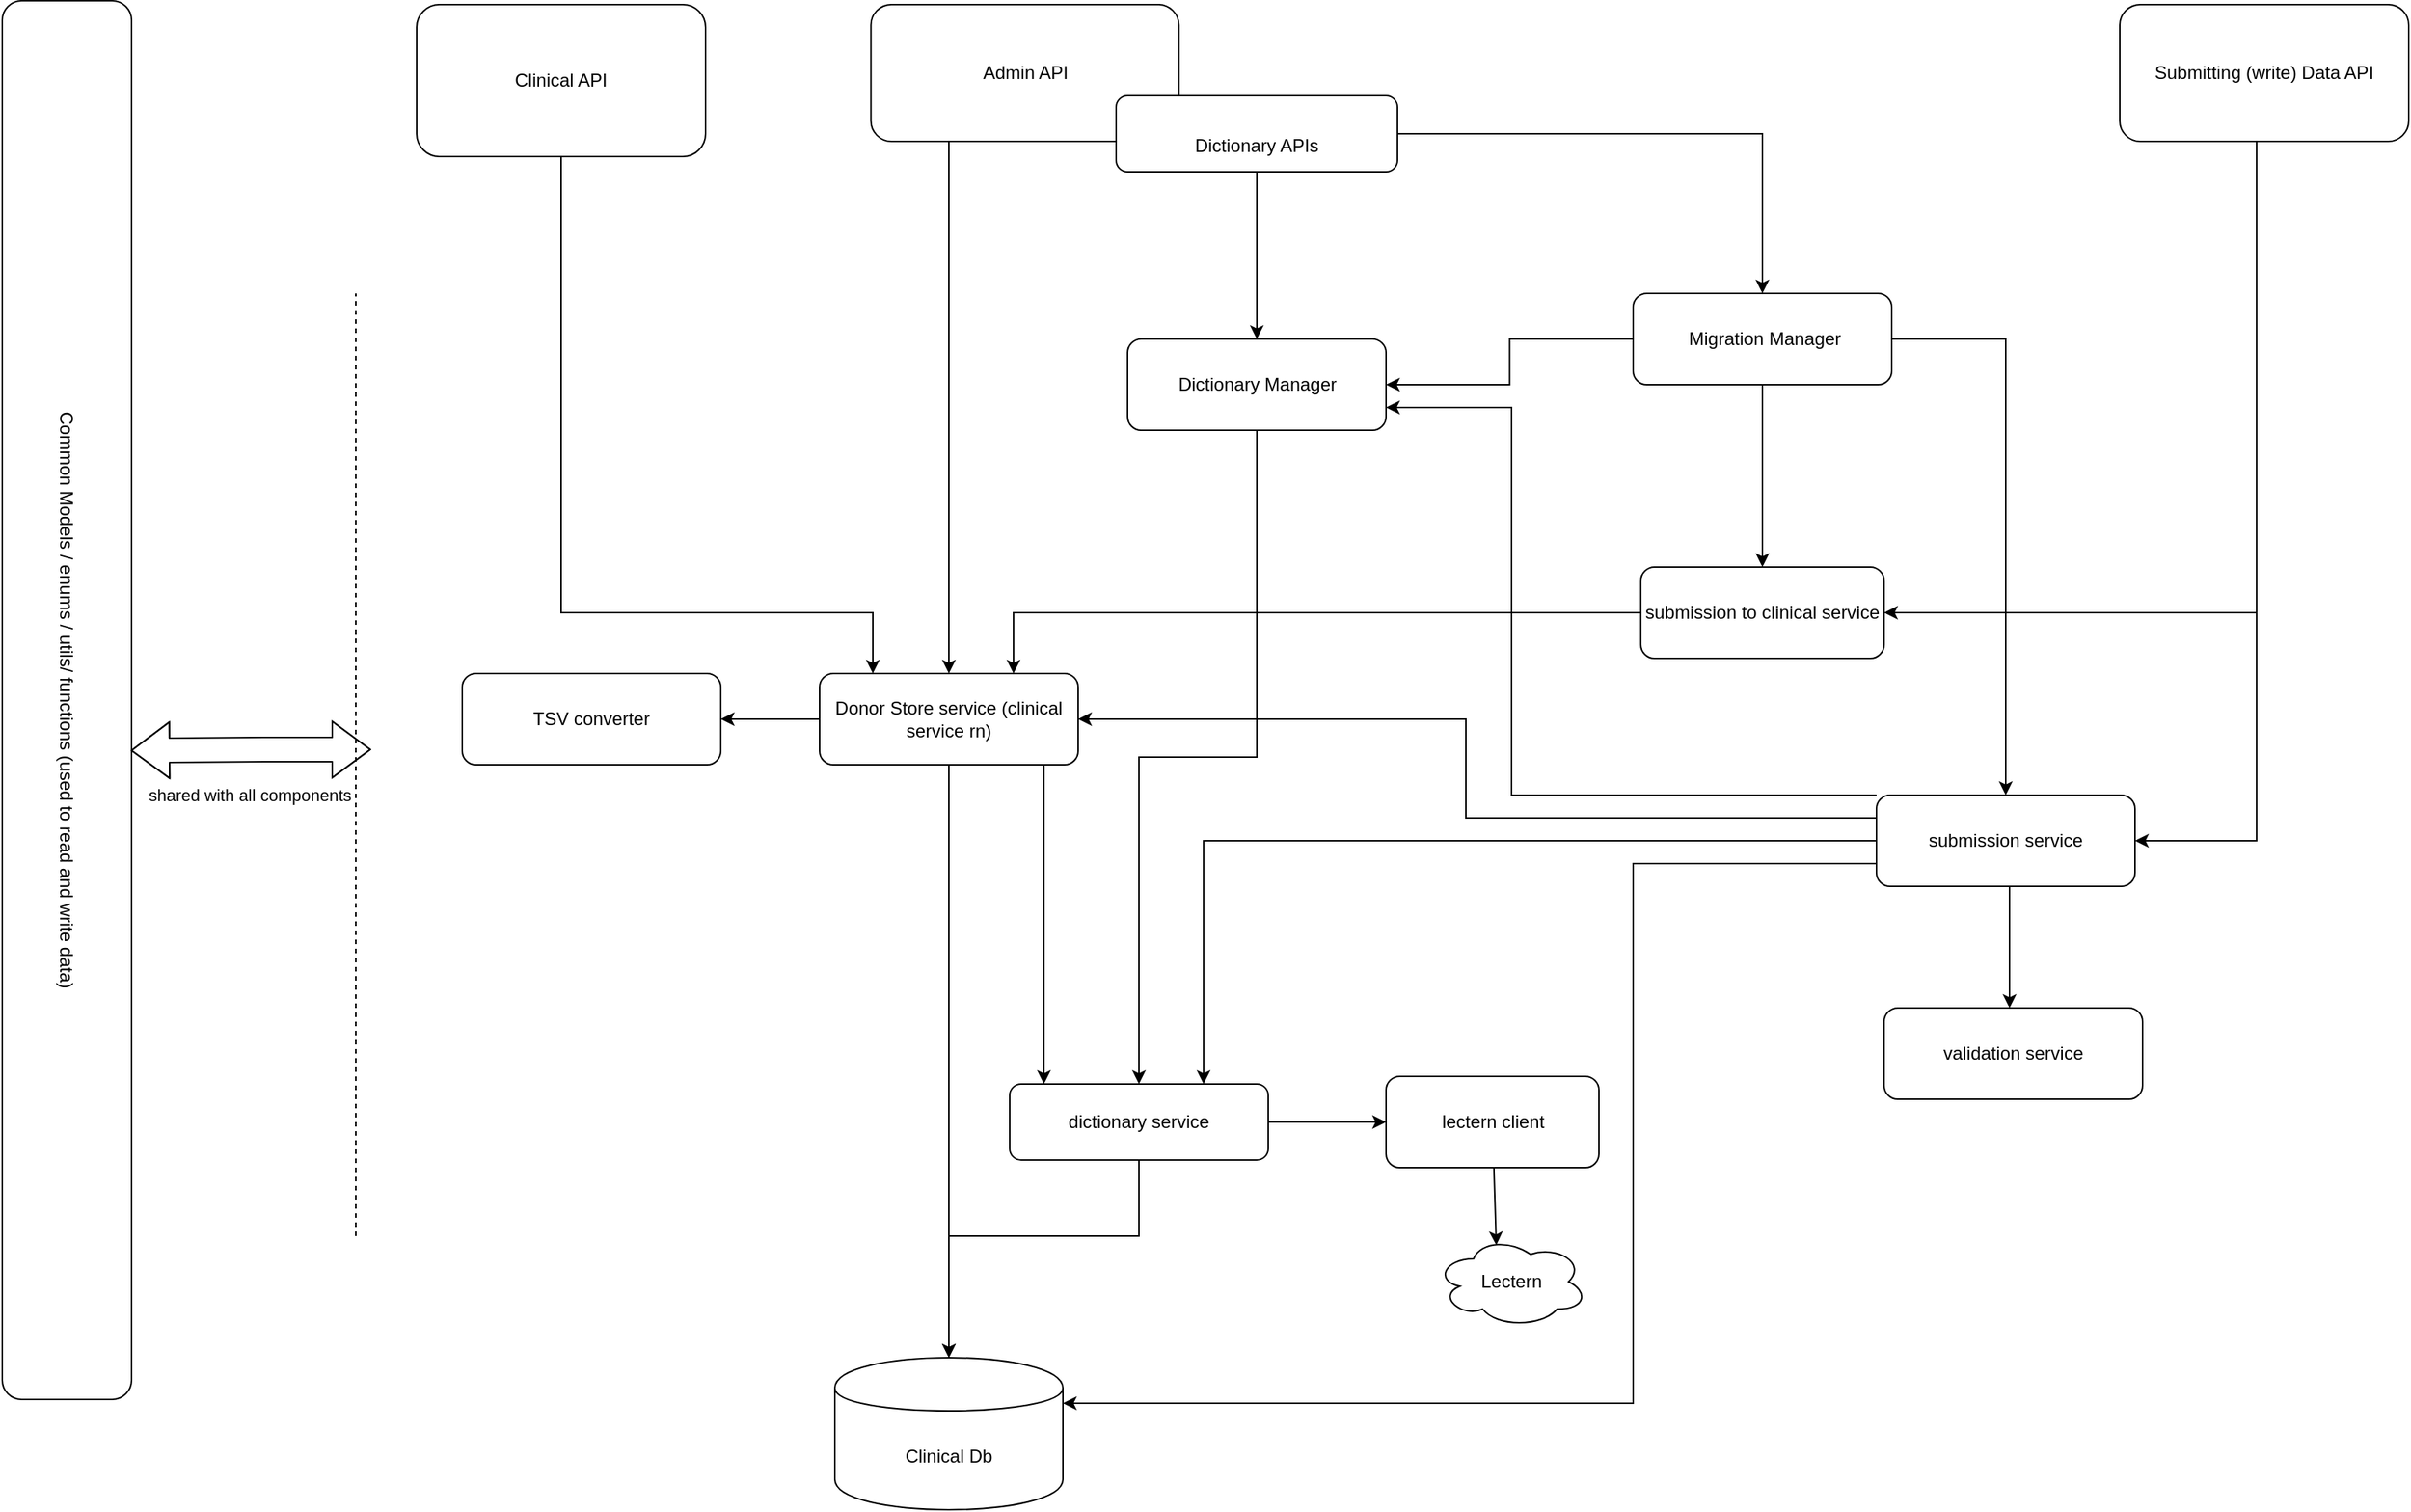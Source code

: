 <mxfile version="13.0.8" type="device"><diagram id="lvKzdkNkURR85yhdQFqr" name="Page-1"><mxGraphModel dx="3113" dy="1116" grid="1" gridSize="10" guides="1" tooltips="1" connect="1" arrows="1" fold="1" page="1" pageScale="1" pageWidth="850" pageHeight="1100" math="0" shadow="0"><root><mxCell id="0"/><mxCell id="1" parent="0"/><mxCell id="K6sUQwjsSg_KUFGwFNTb-22" style="edgeStyle=orthogonalEdgeStyle;rounded=0;orthogonalLoop=1;jettySize=auto;html=1;" edge="1" parent="1" source="Q2Uq6kfvm73GaKGYJroq-33" target="Q2Uq6kfvm73GaKGYJroq-36"><mxGeometry relative="1" as="geometry"><mxPoint x="510" y="510" as="targetPoint"/><Array as="points"><mxPoint x="255" y="470"/><mxPoint x="460" y="470"/></Array></mxGeometry></mxCell><mxCell id="Q2Uq6kfvm73GaKGYJroq-33" value="Clinical API" style="rounded=1;whiteSpace=wrap;html=1;" parent="1" vertex="1"><mxGeometry x="160" y="70" width="190" height="100" as="geometry"/></mxCell><mxCell id="Q2Uq6kfvm73GaKGYJroq-39" style="edgeStyle=elbowEdgeStyle;rounded=0;orthogonalLoop=1;jettySize=auto;html=1;" parent="1" source="Q2Uq6kfvm73GaKGYJroq-34" target="Q2Uq6kfvm73GaKGYJroq-37" edge="1"><mxGeometry relative="1" as="geometry"><mxPoint x="1260" y="290" as="targetPoint"/><Array as="points"><mxPoint x="1370" y="255"/></Array></mxGeometry></mxCell><mxCell id="Q2Uq6kfvm73GaKGYJroq-40" style="edgeStyle=elbowEdgeStyle;rounded=0;orthogonalLoop=1;jettySize=auto;html=1;entryX=1;entryY=0.5;entryDx=0;entryDy=0;exitX=0;exitY=0.5;exitDx=0;exitDy=0;" parent="1" source="Q2Uq6kfvm73GaKGYJroq-34" target="Q2Uq6kfvm73GaKGYJroq-35" edge="1"><mxGeometry relative="1" as="geometry"><Array as="points"><mxPoint x="1370" y="360"/></Array></mxGeometry></mxCell><mxCell id="Q2Uq6kfvm73GaKGYJroq-34" value="Submitting (write) Data API" style="rounded=1;whiteSpace=wrap;html=1;" parent="1" vertex="1"><mxGeometry x="1280" y="70" width="190" height="90" as="geometry"/></mxCell><mxCell id="K6sUQwjsSg_KUFGwFNTb-24" style="edgeStyle=orthogonalEdgeStyle;rounded=0;orthogonalLoop=1;jettySize=auto;html=1;entryX=0.75;entryY=0;entryDx=0;entryDy=0;" edge="1" parent="1" source="Q2Uq6kfvm73GaKGYJroq-35" target="Q2Uq6kfvm73GaKGYJroq-36"><mxGeometry relative="1" as="geometry"/></mxCell><mxCell id="Q2Uq6kfvm73GaKGYJroq-35" value="submission to clinical service" style="rounded=1;whiteSpace=wrap;html=1;" parent="1" vertex="1"><mxGeometry x="965" y="440" width="160" height="60" as="geometry"/></mxCell><mxCell id="Q2Uq6kfvm73GaKGYJroq-99" style="edgeStyle=elbowEdgeStyle;rounded=0;orthogonalLoop=1;jettySize=auto;html=1;endArrow=classic;endFill=1;" parent="1" source="Q2Uq6kfvm73GaKGYJroq-36" target="Q2Uq6kfvm73GaKGYJroq-44" edge="1"><mxGeometry relative="1" as="geometry"/></mxCell><mxCell id="K6sUQwjsSg_KUFGwFNTb-1" style="edgeStyle=elbowEdgeStyle;rounded=0;orthogonalLoop=1;jettySize=auto;html=1;entryX=1;entryY=0.5;entryDx=0;entryDy=0;" edge="1" parent="1" source="Q2Uq6kfvm73GaKGYJroq-36" target="Q2Uq6kfvm73GaKGYJroq-74"><mxGeometry relative="1" as="geometry"/></mxCell><mxCell id="K6sUQwjsSg_KUFGwFNTb-19" style="edgeStyle=orthogonalEdgeStyle;rounded=0;orthogonalLoop=1;jettySize=auto;html=1;entryX=0.5;entryY=0;entryDx=0;entryDy=0;" edge="1" parent="1" source="Q2Uq6kfvm73GaKGYJroq-36" target="Q2Uq6kfvm73GaKGYJroq-49"><mxGeometry relative="1" as="geometry"><mxPoint x="515" y="960" as="targetPoint"/></mxGeometry></mxCell><mxCell id="Q2Uq6kfvm73GaKGYJroq-36" value="Donor Store service (clinical service rn)" style="rounded=1;whiteSpace=wrap;html=1;" parent="1" vertex="1"><mxGeometry x="425" y="510" width="170" height="60" as="geometry"/></mxCell><mxCell id="Q2Uq6kfvm73GaKGYJroq-41" style="edgeStyle=elbowEdgeStyle;rounded=0;orthogonalLoop=1;jettySize=auto;html=1;" parent="1" source="Q2Uq6kfvm73GaKGYJroq-37" target="Q2Uq6kfvm73GaKGYJroq-38" edge="1"><mxGeometry relative="1" as="geometry"/></mxCell><mxCell id="Q2Uq6kfvm73GaKGYJroq-52" style="edgeStyle=elbowEdgeStyle;rounded=0;orthogonalLoop=1;jettySize=auto;html=1;entryX=1;entryY=0.3;entryDx=0;entryDy=0;exitX=0;exitY=0.75;exitDx=0;exitDy=0;" parent="1" source="Q2Uq6kfvm73GaKGYJroq-37" target="Q2Uq6kfvm73GaKGYJroq-49" edge="1"><mxGeometry relative="1" as="geometry"><Array as="points"><mxPoint x="960" y="790"/></Array></mxGeometry></mxCell><mxCell id="Q2Uq6kfvm73GaKGYJroq-86" style="edgeStyle=elbowEdgeStyle;rounded=0;orthogonalLoop=1;jettySize=auto;html=1;entryX=1;entryY=0.5;entryDx=0;entryDy=0;endArrow=classic;endFill=1;exitX=0;exitY=0.25;exitDx=0;exitDy=0;" parent="1" source="Q2Uq6kfvm73GaKGYJroq-37" target="Q2Uq6kfvm73GaKGYJroq-36" edge="1"><mxGeometry relative="1" as="geometry"><Array as="points"><mxPoint x="850" y="590"/></Array></mxGeometry></mxCell><mxCell id="Q2Uq6kfvm73GaKGYJroq-94" style="edgeStyle=elbowEdgeStyle;rounded=0;orthogonalLoop=1;jettySize=auto;html=1;entryX=1;entryY=0.75;entryDx=0;entryDy=0;endArrow=classic;endFill=1;exitX=0;exitY=0;exitDx=0;exitDy=0;" parent="1" source="Q2Uq6kfvm73GaKGYJroq-37" target="Q2Uq6kfvm73GaKGYJroq-58" edge="1"><mxGeometry relative="1" as="geometry"><Array as="points"><mxPoint x="880" y="420"/><mxPoint x="900" y="410"/></Array></mxGeometry></mxCell><mxCell id="K6sUQwjsSg_KUFGwFNTb-16" style="edgeStyle=orthogonalEdgeStyle;rounded=0;orthogonalLoop=1;jettySize=auto;html=1;entryX=0.75;entryY=0;entryDx=0;entryDy=0;" edge="1" parent="1" source="Q2Uq6kfvm73GaKGYJroq-37" target="Q2Uq6kfvm73GaKGYJroq-44"><mxGeometry relative="1" as="geometry"/></mxCell><mxCell id="Q2Uq6kfvm73GaKGYJroq-37" value="submission service" style="rounded=1;whiteSpace=wrap;html=1;" parent="1" vertex="1"><mxGeometry x="1120" y="590" width="170" height="60" as="geometry"/></mxCell><mxCell id="Q2Uq6kfvm73GaKGYJroq-38" value="&lt;div&gt;validation service&lt;/div&gt;" style="rounded=1;whiteSpace=wrap;html=1;" parent="1" vertex="1"><mxGeometry x="1125" y="730" width="170" height="60" as="geometry"/></mxCell><mxCell id="K6sUQwjsSg_KUFGwFNTb-13" style="edgeStyle=orthogonalEdgeStyle;rounded=0;orthogonalLoop=1;jettySize=auto;html=1;entryX=0;entryY=0.5;entryDx=0;entryDy=0;" edge="1" parent="1" source="Q2Uq6kfvm73GaKGYJroq-44" target="K6sUQwjsSg_KUFGwFNTb-12"><mxGeometry relative="1" as="geometry"/></mxCell><mxCell id="K6sUQwjsSg_KUFGwFNTb-18" style="edgeStyle=orthogonalEdgeStyle;rounded=0;orthogonalLoop=1;jettySize=auto;html=1;entryX=0.5;entryY=0;entryDx=0;entryDy=0;" edge="1" parent="1" source="Q2Uq6kfvm73GaKGYJroq-44" target="Q2Uq6kfvm73GaKGYJroq-49"><mxGeometry relative="1" as="geometry"><Array as="points"><mxPoint x="635" y="880"/><mxPoint x="510" y="880"/></Array></mxGeometry></mxCell><mxCell id="Q2Uq6kfvm73GaKGYJroq-44" value="dictionary service" style="rounded=1;whiteSpace=wrap;html=1;" parent="1" vertex="1"><mxGeometry x="550" y="780" width="170" height="50" as="geometry"/></mxCell><mxCell id="Q2Uq6kfvm73GaKGYJroq-48" value="Lectern" style="ellipse;shape=cloud;whiteSpace=wrap;html=1;" parent="1" vertex="1"><mxGeometry x="830" y="880" width="100" height="60" as="geometry"/></mxCell><mxCell id="Q2Uq6kfvm73GaKGYJroq-49" value="Clinical Db" style="shape=cylinder;whiteSpace=wrap;html=1;boundedLbl=1;backgroundOutline=1;" parent="1" vertex="1"><mxGeometry x="435" y="960" width="150" height="100" as="geometry"/></mxCell><mxCell id="K6sUQwjsSg_KUFGwFNTb-20" style="edgeStyle=orthogonalEdgeStyle;rounded=0;orthogonalLoop=1;jettySize=auto;html=1;entryX=0.5;entryY=0;entryDx=0;entryDy=0;" edge="1" parent="1" source="Q2Uq6kfvm73GaKGYJroq-58" target="Q2Uq6kfvm73GaKGYJroq-44"><mxGeometry relative="1" as="geometry"/></mxCell><mxCell id="Q2Uq6kfvm73GaKGYJroq-58" value="Dictionary Manager" style="rounded=1;whiteSpace=wrap;html=1;" parent="1" vertex="1"><mxGeometry x="627.5" y="290" width="170" height="60" as="geometry"/></mxCell><mxCell id="Q2Uq6kfvm73GaKGYJroq-74" value="TSV converter" style="rounded=1;whiteSpace=wrap;html=1;" parent="1" vertex="1"><mxGeometry x="190" y="510" width="170" height="60" as="geometry"/></mxCell><mxCell id="Q2Uq6kfvm73GaKGYJroq-77" style="edgeStyle=elbowEdgeStyle;rounded=0;orthogonalLoop=1;jettySize=auto;html=1;entryX=0.5;entryY=0;entryDx=0;entryDy=0;endArrow=classic;endFill=1;" parent="1" source="Q2Uq6kfvm73GaKGYJroq-76" target="Q2Uq6kfvm73GaKGYJroq-36" edge="1"><mxGeometry relative="1" as="geometry"><Array as="points"><mxPoint x="510" y="480"/></Array></mxGeometry></mxCell><mxCell id="Q2Uq6kfvm73GaKGYJroq-76" value="Admin API" style="rounded=1;whiteSpace=wrap;html=1;" parent="1" vertex="1"><mxGeometry x="458.75" y="70" width="202.5" height="90" as="geometry"/></mxCell><mxCell id="K6sUQwjsSg_KUFGwFNTb-7" style="edgeStyle=orthogonalEdgeStyle;rounded=0;orthogonalLoop=1;jettySize=auto;html=1;entryX=0.5;entryY=0;entryDx=0;entryDy=0;" edge="1" parent="1" source="Q2Uq6kfvm73GaKGYJroq-80" target="Q2Uq6kfvm73GaKGYJroq-92"><mxGeometry relative="1" as="geometry"/></mxCell><mxCell id="K6sUQwjsSg_KUFGwFNTb-9" style="edgeStyle=orthogonalEdgeStyle;rounded=0;orthogonalLoop=1;jettySize=auto;html=1;entryX=0.5;entryY=0;entryDx=0;entryDy=0;" edge="1" parent="1" source="Q2Uq6kfvm73GaKGYJroq-80" target="Q2Uq6kfvm73GaKGYJroq-58"><mxGeometry relative="1" as="geometry"/></mxCell><mxCell id="Q2Uq6kfvm73GaKGYJroq-80" value="&lt;br&gt;Dictionary APIs" style="rounded=1;whiteSpace=wrap;html=1;" parent="1" vertex="1"><mxGeometry x="620" y="130" width="185" height="50" as="geometry"/></mxCell><mxCell id="K6sUQwjsSg_KUFGwFNTb-4" style="edgeStyle=elbowEdgeStyle;rounded=0;orthogonalLoop=1;jettySize=auto;html=1;entryX=0.5;entryY=0;entryDx=0;entryDy=0;exitX=1;exitY=0.5;exitDx=0;exitDy=0;" edge="1" parent="1" source="Q2Uq6kfvm73GaKGYJroq-92" target="Q2Uq6kfvm73GaKGYJroq-37"><mxGeometry relative="1" as="geometry"><mxPoint x="1210" y="440" as="targetPoint"/><Array as="points"><mxPoint x="1205" y="330"/></Array></mxGeometry></mxCell><mxCell id="K6sUQwjsSg_KUFGwFNTb-8" style="edgeStyle=orthogonalEdgeStyle;rounded=0;orthogonalLoop=1;jettySize=auto;html=1;entryX=0.5;entryY=0;entryDx=0;entryDy=0;" edge="1" parent="1" source="Q2Uq6kfvm73GaKGYJroq-92" target="Q2Uq6kfvm73GaKGYJroq-35"><mxGeometry relative="1" as="geometry"/></mxCell><mxCell id="K6sUQwjsSg_KUFGwFNTb-21" style="edgeStyle=orthogonalEdgeStyle;rounded=0;orthogonalLoop=1;jettySize=auto;html=1;entryX=1;entryY=0.5;entryDx=0;entryDy=0;" edge="1" parent="1" source="Q2Uq6kfvm73GaKGYJroq-92" target="Q2Uq6kfvm73GaKGYJroq-58"><mxGeometry relative="1" as="geometry"/></mxCell><mxCell id="Q2Uq6kfvm73GaKGYJroq-92" value="&amp;nbsp;Migration Manager" style="rounded=1;whiteSpace=wrap;html=1;" parent="1" vertex="1"><mxGeometry x="960" y="260" width="170" height="60" as="geometry"/></mxCell><mxCell id="Q2Uq6kfvm73GaKGYJroq-104" value="Common Models / enums / utils/ functions (used to read and write data)" style="rounded=1;whiteSpace=wrap;html=1;rotation=90;" parent="1" vertex="1"><mxGeometry x="-530" y="485" width="920" height="85" as="geometry"/></mxCell><mxCell id="K6sUQwjsSg_KUFGwFNTb-14" style="rounded=0;orthogonalLoop=1;jettySize=auto;html=1;entryX=0.4;entryY=0.1;entryDx=0;entryDy=0;entryPerimeter=0;" edge="1" parent="1" source="K6sUQwjsSg_KUFGwFNTb-12" target="Q2Uq6kfvm73GaKGYJroq-48"><mxGeometry relative="1" as="geometry"/></mxCell><mxCell id="K6sUQwjsSg_KUFGwFNTb-12" value="lectern client" style="rounded=1;whiteSpace=wrap;html=1;" vertex="1" parent="1"><mxGeometry x="797.5" y="775" width="140" height="60" as="geometry"/></mxCell><mxCell id="K6sUQwjsSg_KUFGwFNTb-25" value="" style="shape=flexArrow;endArrow=classic;startArrow=classic;html=1;width=16;endSize=8;startSize=8;exitX=0.536;exitY=0.006;exitDx=0;exitDy=0;exitPerimeter=0;" edge="1" parent="1" source="Q2Uq6kfvm73GaKGYJroq-104"><mxGeometry width="50" height="50" relative="1" as="geometry"><mxPoint y="560" as="sourcePoint"/><mxPoint x="130" y="560" as="targetPoint"/><Array as="points"><mxPoint x="60" y="560"/></Array></mxGeometry></mxCell><mxCell id="K6sUQwjsSg_KUFGwFNTb-28" value="shared with all components" style="edgeLabel;html=1;align=center;verticalAlign=middle;resizable=0;points=[];" vertex="1" connectable="0" parent="K6sUQwjsSg_KUFGwFNTb-25"><mxGeometry x="0.114" y="-12" relative="1" as="geometry"><mxPoint x="-10" y="18" as="offset"/></mxGeometry></mxCell><mxCell id="K6sUQwjsSg_KUFGwFNTb-27" value="" style="endArrow=none;dashed=1;html=1;" edge="1" parent="1"><mxGeometry width="50" height="50" relative="1" as="geometry"><mxPoint x="120" y="880" as="sourcePoint"/><mxPoint x="120" y="260" as="targetPoint"/></mxGeometry></mxCell></root></mxGraphModel></diagram></mxfile>